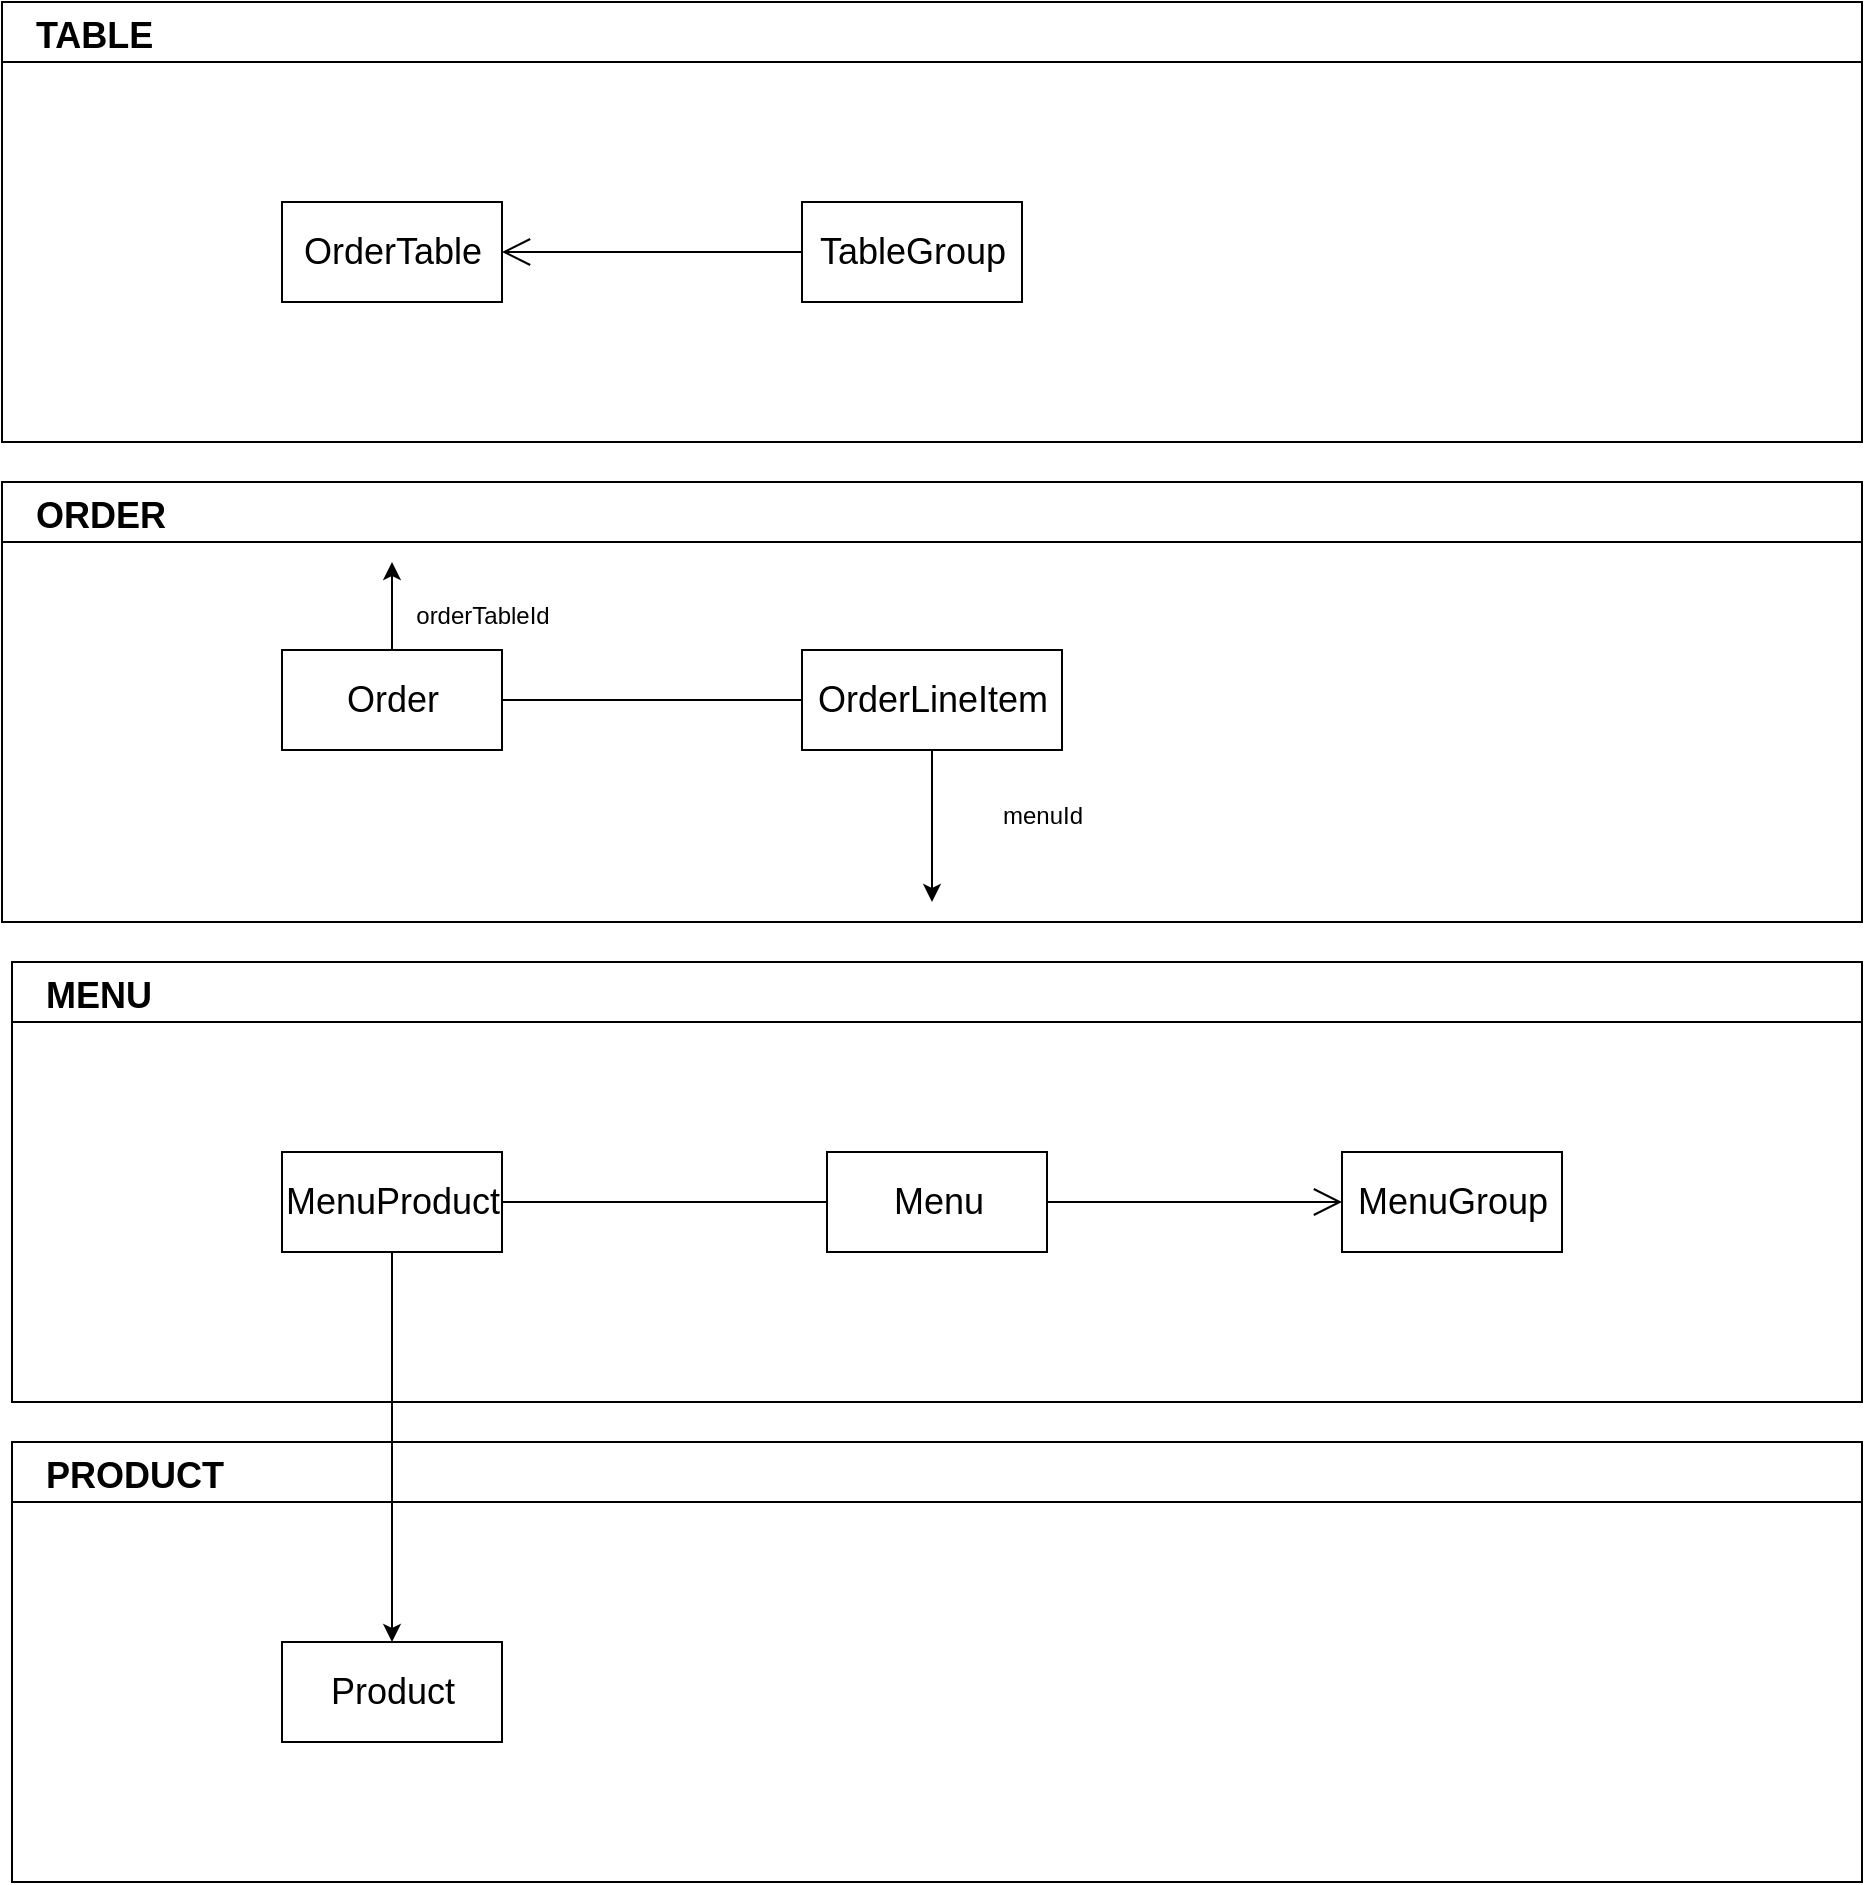 <mxfile version="20.0.1" type="device" pages="4"><diagram id="O6r4Iuk7lOJQtzPQx3vq" name="Page-1"><mxGraphModel dx="1455" dy="818" grid="1" gridSize="10" guides="1" tooltips="1" connect="1" arrows="1" fold="1" page="1" pageScale="1" pageWidth="1169" pageHeight="827" math="0" shadow="0"><root><mxCell id="0"/><mxCell id="1" parent="0"/><mxCell id="WHHkjcQwNsqwwabE_Ko3-62" value="   TABLE" style="swimlane;startSize=30;align=left;fontSize=18;verticalAlign=middle;" vertex="1" parent="1"><mxGeometry x="50" y="40" width="930" height="220" as="geometry"/></mxCell><mxCell id="WHHkjcQwNsqwwabE_Ko3-66" value="TableGroup" style="html=1;labelBackgroundColor=none;labelBorderColor=none;fontSize=18;" vertex="1" parent="WHHkjcQwNsqwwabE_Ko3-62"><mxGeometry x="400" y="100" width="110" height="50" as="geometry"/></mxCell><mxCell id="WHHkjcQwNsqwwabE_Ko3-67" value="OrderTable" style="html=1;labelBackgroundColor=none;labelBorderColor=none;fontSize=18;" vertex="1" parent="WHHkjcQwNsqwwabE_Ko3-62"><mxGeometry x="140" y="100" width="110" height="50" as="geometry"/></mxCell><mxCell id="WHHkjcQwNsqwwabE_Ko3-108" value="" style="endArrow=open;endFill=1;endSize=12;html=1;rounded=0;fontSize=18;entryX=1;entryY=0.5;entryDx=0;entryDy=0;" edge="1" parent="WHHkjcQwNsqwwabE_Ko3-62" source="WHHkjcQwNsqwwabE_Ko3-66" target="WHHkjcQwNsqwwabE_Ko3-67"><mxGeometry width="160" relative="1" as="geometry"><mxPoint x="290" y="149" as="sourcePoint"/><mxPoint x="500" y="120" as="targetPoint"/></mxGeometry></mxCell><mxCell id="WHHkjcQwNsqwwabE_Ko3-70" value="   ORDER" style="swimlane;startSize=30;align=left;fontSize=18;verticalAlign=middle;" vertex="1" parent="1"><mxGeometry x="50" y="280" width="930" height="220" as="geometry"/></mxCell><mxCell id="WHHkjcQwNsqwwabE_Ko3-83" value="Order" style="html=1;labelBackgroundColor=none;labelBorderColor=none;fontSize=18;" vertex="1" parent="WHHkjcQwNsqwwabE_Ko3-70"><mxGeometry x="140" y="84" width="110" height="50" as="geometry"/></mxCell><mxCell id="WHHkjcQwNsqwwabE_Ko3-84" value="OrderLineItem" style="html=1;labelBackgroundColor=none;labelBorderColor=none;fontSize=18;" vertex="1" parent="WHHkjcQwNsqwwabE_Ko3-70"><mxGeometry x="400" y="84" width="130" height="50" as="geometry"/></mxCell><mxCell id="WHHkjcQwNsqwwabE_Ko3-119" value="" style="endArrow=none;html=1;rounded=0;fontSize=18;exitX=1;exitY=0.5;exitDx=0;exitDy=0;entryX=0;entryY=0.5;entryDx=0;entryDy=0;" edge="1" parent="WHHkjcQwNsqwwabE_Ko3-70" source="WHHkjcQwNsqwwabE_Ko3-83" target="WHHkjcQwNsqwwabE_Ko3-84"><mxGeometry width="50" height="50" relative="1" as="geometry"><mxPoint x="510" y="10" as="sourcePoint"/><mxPoint x="560" y="-40" as="targetPoint"/></mxGeometry></mxCell><mxCell id="WHHkjcQwNsqwwabE_Ko3-147" value="&lt;font style=&quot;font-size: 12px;&quot;&gt;orderTableId&lt;/font&gt;" style="text;html=1;align=center;verticalAlign=middle;resizable=0;points=[];autosize=1;strokeColor=none;fillColor=none;fontSize=18;" vertex="1" parent="WHHkjcQwNsqwwabE_Ko3-70"><mxGeometry x="200" y="50" width="80" height="30" as="geometry"/></mxCell><mxCell id="WHHkjcQwNsqwwabE_Ko3-148" value="&lt;span style=&quot;font-size: 12px;&quot;&gt;menuId&lt;/span&gt;" style="text;html=1;align=center;verticalAlign=middle;resizable=0;points=[];autosize=1;strokeColor=none;fillColor=none;fontSize=18;" vertex="1" parent="WHHkjcQwNsqwwabE_Ko3-70"><mxGeometry x="490" y="150" width="60" height="30" as="geometry"/></mxCell><mxCell id="WHHkjcQwNsqwwabE_Ko3-74" value="   MENU" style="swimlane;startSize=30;align=left;fontSize=18;verticalAlign=middle;" vertex="1" parent="1"><mxGeometry x="55" y="520" width="925" height="220" as="geometry"/></mxCell><mxCell id="WHHkjcQwNsqwwabE_Ko3-75" value="MenuGroup" style="html=1;labelBackgroundColor=none;labelBorderColor=none;fontSize=18;" vertex="1" parent="WHHkjcQwNsqwwabE_Ko3-74"><mxGeometry x="665" y="95" width="110" height="50" as="geometry"/></mxCell><mxCell id="WHHkjcQwNsqwwabE_Ko3-76" value="Menu" style="html=1;labelBackgroundColor=none;labelBorderColor=none;fontSize=18;" vertex="1" parent="WHHkjcQwNsqwwabE_Ko3-74"><mxGeometry x="407.5" y="95" width="110" height="50" as="geometry"/></mxCell><mxCell id="WHHkjcQwNsqwwabE_Ko3-82" value="MenuProduct" style="html=1;labelBackgroundColor=none;labelBorderColor=none;fontSize=18;" vertex="1" parent="WHHkjcQwNsqwwabE_Ko3-74"><mxGeometry x="135" y="95" width="110" height="50" as="geometry"/></mxCell><mxCell id="WHHkjcQwNsqwwabE_Ko3-129" value="" style="endArrow=open;endFill=1;endSize=12;html=1;rounded=0;fontSize=18;exitX=1;exitY=0.5;exitDx=0;exitDy=0;" edge="1" parent="WHHkjcQwNsqwwabE_Ko3-74" source="WHHkjcQwNsqwwabE_Ko3-76" target="WHHkjcQwNsqwwabE_Ko3-75"><mxGeometry width="160" relative="1" as="geometry"><mxPoint x="725" y="85" as="sourcePoint"/><mxPoint x="885" y="85" as="targetPoint"/></mxGeometry></mxCell><mxCell id="WHHkjcQwNsqwwabE_Ko3-152" value="" style="endArrow=none;html=1;rounded=0;fontSize=18;exitX=1;exitY=0.5;exitDx=0;exitDy=0;entryX=0;entryY=0.5;entryDx=0;entryDy=0;" edge="1" parent="WHHkjcQwNsqwwabE_Ko3-74" source="WHHkjcQwNsqwwabE_Ko3-82" target="WHHkjcQwNsqwwabE_Ko3-76"><mxGeometry width="50" height="50" relative="1" as="geometry"><mxPoint x="255" y="-121" as="sourcePoint"/><mxPoint x="405" y="-121" as="targetPoint"/></mxGeometry></mxCell><mxCell id="WHHkjcQwNsqwwabE_Ko3-78" value="   PRODUCT" style="swimlane;startSize=30;align=left;fontSize=18;verticalAlign=middle;" vertex="1" parent="1"><mxGeometry x="55" y="760" width="925" height="220" as="geometry"/></mxCell><mxCell id="WHHkjcQwNsqwwabE_Ko3-79" value="Product" style="html=1;labelBackgroundColor=none;labelBorderColor=none;fontSize=18;" vertex="1" parent="WHHkjcQwNsqwwabE_Ko3-78"><mxGeometry x="135" y="100" width="110" height="50" as="geometry"/></mxCell><mxCell id="WHHkjcQwNsqwwabE_Ko3-122" value="" style="endArrow=classic;html=1;rounded=0;fontSize=18;exitX=0.5;exitY=1;exitDx=0;exitDy=0;entryX=0.5;entryY=0;entryDx=0;entryDy=0;" edge="1" parent="1" source="WHHkjcQwNsqwwabE_Ko3-82" target="WHHkjcQwNsqwwabE_Ko3-79"><mxGeometry width="50" height="50" relative="1" as="geometry"><mxPoint x="560" y="640" as="sourcePoint"/><mxPoint x="610" y="590" as="targetPoint"/></mxGeometry></mxCell><mxCell id="WHHkjcQwNsqwwabE_Ko3-146" style="edgeStyle=orthogonalEdgeStyle;rounded=0;orthogonalLoop=1;jettySize=auto;html=1;exitX=0.5;exitY=0;exitDx=0;exitDy=0;fontSize=18;" edge="1" parent="1" source="WHHkjcQwNsqwwabE_Ko3-83"><mxGeometry relative="1" as="geometry"><mxPoint x="245" y="320" as="targetPoint"/></mxGeometry></mxCell><mxCell id="WHHkjcQwNsqwwabE_Ko3-151" style="edgeStyle=orthogonalEdgeStyle;rounded=0;orthogonalLoop=1;jettySize=auto;html=1;exitX=0.5;exitY=1;exitDx=0;exitDy=0;fontSize=12;" edge="1" parent="1" source="WHHkjcQwNsqwwabE_Ko3-84"><mxGeometry relative="1" as="geometry"><mxPoint x="515" y="490" as="targetPoint"/></mxGeometry></mxCell></root></mxGraphModel></diagram><diagram id="nYiZZg1VNFeD1N7vsGv9" name="Page-2"><mxGraphModel dx="1892" dy="1064" grid="1" gridSize="10" guides="1" tooltips="1" connect="1" arrows="1" fold="1" page="1" pageScale="1" pageWidth="1169" pageHeight="827" math="0" shadow="0"><root><mxCell id="0"/><mxCell id="1" parent="0"/><mxCell id="lP3YeYNrX3dCCGJeQcdZ-1" value="   TABLE" style="swimlane;startSize=30;align=left;fontSize=18;verticalAlign=middle;" vertex="1" parent="1"><mxGeometry x="50" y="40" width="930" height="220" as="geometry"/></mxCell><mxCell id="lP3YeYNrX3dCCGJeQcdZ-2" value="TableGroup" style="html=1;labelBackgroundColor=none;labelBorderColor=none;fontSize=18;" vertex="1" parent="lP3YeYNrX3dCCGJeQcdZ-1"><mxGeometry x="400" y="100" width="110" height="50" as="geometry"/></mxCell><mxCell id="lP3YeYNrX3dCCGJeQcdZ-3" value="OrderTable" style="html=1;labelBackgroundColor=none;labelBorderColor=none;fontSize=18;" vertex="1" parent="lP3YeYNrX3dCCGJeQcdZ-1"><mxGeometry x="140" y="100" width="110" height="50" as="geometry"/></mxCell><mxCell id="lP3YeYNrX3dCCGJeQcdZ-4" value="" style="endArrow=open;endFill=1;endSize=12;html=1;rounded=0;fontSize=18;entryX=1;entryY=0.5;entryDx=0;entryDy=0;" edge="1" parent="lP3YeYNrX3dCCGJeQcdZ-1" source="lP3YeYNrX3dCCGJeQcdZ-2" target="lP3YeYNrX3dCCGJeQcdZ-3"><mxGeometry width="160" relative="1" as="geometry"><mxPoint x="290" y="149" as="sourcePoint"/><mxPoint x="500" y="120" as="targetPoint"/></mxGeometry></mxCell><mxCell id="lP3YeYNrX3dCCGJeQcdZ-5" value="   ORDER" style="swimlane;startSize=30;align=left;fontSize=18;verticalAlign=middle;" vertex="1" parent="1"><mxGeometry x="50" y="280" width="930" height="220" as="geometry"/></mxCell><mxCell id="lP3YeYNrX3dCCGJeQcdZ-6" value="Order" style="html=1;labelBackgroundColor=none;labelBorderColor=none;fontSize=18;" vertex="1" parent="lP3YeYNrX3dCCGJeQcdZ-5"><mxGeometry x="140" y="84" width="110" height="50" as="geometry"/></mxCell><mxCell id="lP3YeYNrX3dCCGJeQcdZ-7" value="OrderLineItem" style="html=1;labelBackgroundColor=none;labelBorderColor=none;fontSize=18;" vertex="1" parent="lP3YeYNrX3dCCGJeQcdZ-5"><mxGeometry x="400" y="84" width="130" height="50" as="geometry"/></mxCell><mxCell id="lP3YeYNrX3dCCGJeQcdZ-8" value="" style="endArrow=none;html=1;rounded=0;fontSize=18;exitX=1;exitY=0.5;exitDx=0;exitDy=0;entryX=0;entryY=0.5;entryDx=0;entryDy=0;" edge="1" parent="lP3YeYNrX3dCCGJeQcdZ-5" source="lP3YeYNrX3dCCGJeQcdZ-6" target="lP3YeYNrX3dCCGJeQcdZ-7"><mxGeometry width="50" height="50" relative="1" as="geometry"><mxPoint x="510" y="10" as="sourcePoint"/><mxPoint x="560" y="-40" as="targetPoint"/></mxGeometry></mxCell><mxCell id="lP3YeYNrX3dCCGJeQcdZ-9" value="&lt;font style=&quot;font-size: 12px;&quot;&gt;orderTableId&lt;/font&gt;" style="text;html=1;align=center;verticalAlign=middle;resizable=0;points=[];autosize=1;strokeColor=none;fillColor=none;fontSize=18;" vertex="1" parent="lP3YeYNrX3dCCGJeQcdZ-5"><mxGeometry x="200" y="50" width="80" height="30" as="geometry"/></mxCell><mxCell id="lP3YeYNrX3dCCGJeQcdZ-10" value="&lt;span style=&quot;font-size: 12px;&quot;&gt;menuId&lt;/span&gt;" style="text;html=1;align=center;verticalAlign=middle;resizable=0;points=[];autosize=1;strokeColor=none;fillColor=none;fontSize=18;" vertex="1" parent="lP3YeYNrX3dCCGJeQcdZ-5"><mxGeometry x="490" y="150" width="60" height="30" as="geometry"/></mxCell><mxCell id="lP3YeYNrX3dCCGJeQcdZ-11" value="   MENU" style="swimlane;startSize=30;align=left;fontSize=18;verticalAlign=middle;" vertex="1" parent="1"><mxGeometry x="55" y="520" width="925" height="220" as="geometry"/></mxCell><mxCell id="lP3YeYNrX3dCCGJeQcdZ-12" value="MenuGroup" style="html=1;labelBackgroundColor=none;labelBorderColor=none;fontSize=18;" vertex="1" parent="lP3YeYNrX3dCCGJeQcdZ-11"><mxGeometry x="665" y="95" width="110" height="50" as="geometry"/></mxCell><mxCell id="lP3YeYNrX3dCCGJeQcdZ-13" value="Menu" style="html=1;labelBackgroundColor=none;labelBorderColor=none;fontSize=18;" vertex="1" parent="lP3YeYNrX3dCCGJeQcdZ-11"><mxGeometry x="407.5" y="95" width="110" height="50" as="geometry"/></mxCell><mxCell id="lP3YeYNrX3dCCGJeQcdZ-14" value="MenuProduct" style="html=1;labelBackgroundColor=none;labelBorderColor=none;fontSize=18;" vertex="1" parent="lP3YeYNrX3dCCGJeQcdZ-11"><mxGeometry x="135" y="95" width="110" height="50" as="geometry"/></mxCell><mxCell id="lP3YeYNrX3dCCGJeQcdZ-15" value="" style="endArrow=open;endFill=1;endSize=12;html=1;rounded=0;fontSize=18;exitX=1;exitY=0.5;exitDx=0;exitDy=0;" edge="1" parent="lP3YeYNrX3dCCGJeQcdZ-11" source="lP3YeYNrX3dCCGJeQcdZ-13" target="lP3YeYNrX3dCCGJeQcdZ-12"><mxGeometry width="160" relative="1" as="geometry"><mxPoint x="725" y="85" as="sourcePoint"/><mxPoint x="885" y="85" as="targetPoint"/></mxGeometry></mxCell><mxCell id="lP3YeYNrX3dCCGJeQcdZ-16" value="" style="endArrow=none;html=1;rounded=0;fontSize=18;exitX=1;exitY=0.5;exitDx=0;exitDy=0;entryX=0;entryY=0.5;entryDx=0;entryDy=0;" edge="1" parent="lP3YeYNrX3dCCGJeQcdZ-11" source="lP3YeYNrX3dCCGJeQcdZ-14" target="lP3YeYNrX3dCCGJeQcdZ-13"><mxGeometry width="50" height="50" relative="1" as="geometry"><mxPoint x="255" y="-121" as="sourcePoint"/><mxPoint x="405" y="-121" as="targetPoint"/></mxGeometry></mxCell><mxCell id="lP3YeYNrX3dCCGJeQcdZ-22" value="MenuValidator" style="html=1;labelBackgroundColor=none;labelBorderColor=none;fontSize=18;" vertex="1" parent="lP3YeYNrX3dCCGJeQcdZ-11"><mxGeometry x="215" y="160" width="110" height="50" as="geometry"/></mxCell><mxCell id="lP3YeYNrX3dCCGJeQcdZ-17" value="   PRODUCT" style="swimlane;startSize=30;align=left;fontSize=18;verticalAlign=middle;" vertex="1" parent="1"><mxGeometry x="55" y="760" width="925" height="220" as="geometry"/></mxCell><mxCell id="lP3YeYNrX3dCCGJeQcdZ-18" value="Product" style="html=1;labelBackgroundColor=none;labelBorderColor=none;fontSize=18;" vertex="1" parent="lP3YeYNrX3dCCGJeQcdZ-17"><mxGeometry x="135" y="100" width="110" height="50" as="geometry"/></mxCell><mxCell id="lP3YeYNrX3dCCGJeQcdZ-19" value="" style="endArrow=classic;html=1;rounded=0;fontSize=18;exitX=0.5;exitY=1;exitDx=0;exitDy=0;entryX=0.5;entryY=0;entryDx=0;entryDy=0;" edge="1" parent="1" source="lP3YeYNrX3dCCGJeQcdZ-14" target="lP3YeYNrX3dCCGJeQcdZ-18"><mxGeometry width="50" height="50" relative="1" as="geometry"><mxPoint x="560" y="640" as="sourcePoint"/><mxPoint x="610" y="590" as="targetPoint"/></mxGeometry></mxCell><mxCell id="lP3YeYNrX3dCCGJeQcdZ-20" style="edgeStyle=orthogonalEdgeStyle;rounded=0;orthogonalLoop=1;jettySize=auto;html=1;exitX=0.5;exitY=0;exitDx=0;exitDy=0;fontSize=18;" edge="1" parent="1" source="lP3YeYNrX3dCCGJeQcdZ-6"><mxGeometry relative="1" as="geometry"><mxPoint x="245" y="320" as="targetPoint"/></mxGeometry></mxCell><mxCell id="lP3YeYNrX3dCCGJeQcdZ-21" style="edgeStyle=orthogonalEdgeStyle;rounded=0;orthogonalLoop=1;jettySize=auto;html=1;exitX=0.5;exitY=1;exitDx=0;exitDy=0;fontSize=12;" edge="1" parent="1" source="lP3YeYNrX3dCCGJeQcdZ-7"><mxGeometry relative="1" as="geometry"><mxPoint x="515" y="490" as="targetPoint"/></mxGeometry></mxCell></root></mxGraphModel></diagram><diagram name="Page-1" id="19b2uFHl5lTyW5O_dzsg"><mxGraphModel dx="1455" dy="818" grid="1" gridSize="10" guides="1" tooltips="1" connect="1" arrows="1" fold="1" page="1" pageScale="1" pageWidth="1169" pageHeight="827" math="0" shadow="0"><root><mxCell id="0"/><mxCell id="1" parent="0"/><mxCell id="WHHkjcQwNsqwwabE_Ko3-62" value="   TABLE" style="swimlane;startSize=30;align=left;fontSize=18;verticalAlign=middle;" vertex="1" parent="1"><mxGeometry x="50" y="40" width="930" height="220" as="geometry"/></mxCell><mxCell id="WHHkjcQwNsqwwabE_Ko3-66" value="TableGroup" style="html=1;labelBackgroundColor=none;labelBorderColor=none;fontSize=18;" vertex="1" parent="WHHkjcQwNsqwwabE_Ko3-62"><mxGeometry x="400" y="100" width="110" height="50" as="geometry"/></mxCell><mxCell id="WHHkjcQwNsqwwabE_Ko3-67" value="OrderTable" style="html=1;labelBackgroundColor=none;labelBorderColor=none;fontSize=18;" vertex="1" parent="WHHkjcQwNsqwwabE_Ko3-62"><mxGeometry x="140" y="100" width="110" height="50" as="geometry"/></mxCell><mxCell id="WHHkjcQwNsqwwabE_Ko3-108" value="" style="endArrow=open;endFill=1;endSize=12;html=1;rounded=0;fontSize=18;entryX=1;entryY=0.5;entryDx=0;entryDy=0;" edge="1" parent="WHHkjcQwNsqwwabE_Ko3-62" source="WHHkjcQwNsqwwabE_Ko3-66" target="WHHkjcQwNsqwwabE_Ko3-67"><mxGeometry width="160" relative="1" as="geometry"><mxPoint x="290" y="149" as="sourcePoint"/><mxPoint x="500" y="120" as="targetPoint"/></mxGeometry></mxCell><mxCell id="WHHkjcQwNsqwwabE_Ko3-70" value="   ORDER" style="swimlane;startSize=30;align=left;fontSize=18;verticalAlign=middle;" vertex="1" parent="1"><mxGeometry x="50" y="280" width="930" height="220" as="geometry"/></mxCell><mxCell id="WHHkjcQwNsqwwabE_Ko3-83" value="Order" style="html=1;labelBackgroundColor=none;labelBorderColor=none;fontSize=18;" vertex="1" parent="WHHkjcQwNsqwwabE_Ko3-70"><mxGeometry x="140" y="84" width="110" height="50" as="geometry"/></mxCell><mxCell id="WHHkjcQwNsqwwabE_Ko3-84" value="OrderLineItem" style="html=1;labelBackgroundColor=none;labelBorderColor=none;fontSize=18;" vertex="1" parent="WHHkjcQwNsqwwabE_Ko3-70"><mxGeometry x="400" y="84" width="130" height="50" as="geometry"/></mxCell><mxCell id="WHHkjcQwNsqwwabE_Ko3-119" value="" style="endArrow=none;html=1;rounded=0;fontSize=18;exitX=1;exitY=0.5;exitDx=0;exitDy=0;entryX=0;entryY=0.5;entryDx=0;entryDy=0;" edge="1" parent="WHHkjcQwNsqwwabE_Ko3-70" source="WHHkjcQwNsqwwabE_Ko3-83" target="WHHkjcQwNsqwwabE_Ko3-84"><mxGeometry width="50" height="50" relative="1" as="geometry"><mxPoint x="510" y="10" as="sourcePoint"/><mxPoint x="560" y="-40" as="targetPoint"/></mxGeometry></mxCell><mxCell id="WHHkjcQwNsqwwabE_Ko3-147" value="&lt;font style=&quot;font-size: 12px;&quot;&gt;orderTableId&lt;/font&gt;" style="text;html=1;align=center;verticalAlign=middle;resizable=0;points=[];autosize=1;strokeColor=none;fillColor=none;fontSize=18;" vertex="1" parent="WHHkjcQwNsqwwabE_Ko3-70"><mxGeometry x="200" y="50" width="80" height="30" as="geometry"/></mxCell><mxCell id="WHHkjcQwNsqwwabE_Ko3-148" value="&lt;span style=&quot;font-size: 12px;&quot;&gt;menuId&lt;/span&gt;" style="text;html=1;align=center;verticalAlign=middle;resizable=0;points=[];autosize=1;strokeColor=none;fillColor=none;fontSize=18;" vertex="1" parent="WHHkjcQwNsqwwabE_Ko3-70"><mxGeometry x="490" y="150" width="60" height="30" as="geometry"/></mxCell><mxCell id="WHHkjcQwNsqwwabE_Ko3-74" value="   MENU" style="swimlane;startSize=30;align=left;fontSize=18;verticalAlign=middle;" vertex="1" parent="1"><mxGeometry x="55" y="520" width="925" height="220" as="geometry"/></mxCell><mxCell id="WHHkjcQwNsqwwabE_Ko3-75" value="MenuGroup" style="html=1;labelBackgroundColor=none;labelBorderColor=none;fontSize=18;" vertex="1" parent="WHHkjcQwNsqwwabE_Ko3-74"><mxGeometry x="665" y="95" width="110" height="50" as="geometry"/></mxCell><mxCell id="WHHkjcQwNsqwwabE_Ko3-76" value="Menu" style="html=1;labelBackgroundColor=none;labelBorderColor=none;fontSize=18;" vertex="1" parent="WHHkjcQwNsqwwabE_Ko3-74"><mxGeometry x="407.5" y="95" width="110" height="50" as="geometry"/></mxCell><mxCell id="WHHkjcQwNsqwwabE_Ko3-82" value="MenuProduct" style="html=1;labelBackgroundColor=none;labelBorderColor=none;fontSize=18;" vertex="1" parent="WHHkjcQwNsqwwabE_Ko3-74"><mxGeometry x="135" y="95" width="110" height="50" as="geometry"/></mxCell><mxCell id="WHHkjcQwNsqwwabE_Ko3-129" value="" style="endArrow=open;endFill=1;endSize=12;html=1;rounded=0;fontSize=18;exitX=1;exitY=0.5;exitDx=0;exitDy=0;" edge="1" parent="WHHkjcQwNsqwwabE_Ko3-74" source="WHHkjcQwNsqwwabE_Ko3-76" target="WHHkjcQwNsqwwabE_Ko3-75"><mxGeometry width="160" relative="1" as="geometry"><mxPoint x="725" y="85" as="sourcePoint"/><mxPoint x="885" y="85" as="targetPoint"/></mxGeometry></mxCell><mxCell id="WHHkjcQwNsqwwabE_Ko3-152" value="" style="endArrow=none;html=1;rounded=0;fontSize=18;exitX=1;exitY=0.5;exitDx=0;exitDy=0;entryX=0;entryY=0.5;entryDx=0;entryDy=0;" edge="1" parent="WHHkjcQwNsqwwabE_Ko3-74" source="WHHkjcQwNsqwwabE_Ko3-82" target="WHHkjcQwNsqwwabE_Ko3-76"><mxGeometry width="50" height="50" relative="1" as="geometry"><mxPoint x="255" y="-121" as="sourcePoint"/><mxPoint x="405" y="-121" as="targetPoint"/></mxGeometry></mxCell><mxCell id="WHHkjcQwNsqwwabE_Ko3-78" value="   PRODUCT" style="swimlane;startSize=30;align=left;fontSize=18;verticalAlign=middle;" vertex="1" parent="1"><mxGeometry x="55" y="760" width="925" height="220" as="geometry"/></mxCell><mxCell id="WHHkjcQwNsqwwabE_Ko3-79" value="Product" style="html=1;labelBackgroundColor=none;labelBorderColor=none;fontSize=18;" vertex="1" parent="WHHkjcQwNsqwwabE_Ko3-78"><mxGeometry x="135" y="100" width="110" height="50" as="geometry"/></mxCell><mxCell id="WHHkjcQwNsqwwabE_Ko3-122" value="" style="endArrow=classic;html=1;rounded=0;fontSize=18;exitX=0.5;exitY=1;exitDx=0;exitDy=0;entryX=0.5;entryY=0;entryDx=0;entryDy=0;" edge="1" parent="1" source="WHHkjcQwNsqwwabE_Ko3-82" target="WHHkjcQwNsqwwabE_Ko3-79"><mxGeometry width="50" height="50" relative="1" as="geometry"><mxPoint x="560" y="640" as="sourcePoint"/><mxPoint x="610" y="590" as="targetPoint"/></mxGeometry></mxCell><mxCell id="WHHkjcQwNsqwwabE_Ko3-146" style="edgeStyle=orthogonalEdgeStyle;rounded=0;orthogonalLoop=1;jettySize=auto;html=1;exitX=0.5;exitY=0;exitDx=0;exitDy=0;fontSize=18;" edge="1" parent="1" source="WHHkjcQwNsqwwabE_Ko3-83"><mxGeometry relative="1" as="geometry"><mxPoint x="245" y="320" as="targetPoint"/></mxGeometry></mxCell><mxCell id="WHHkjcQwNsqwwabE_Ko3-151" style="edgeStyle=orthogonalEdgeStyle;rounded=0;orthogonalLoop=1;jettySize=auto;html=1;exitX=0.5;exitY=1;exitDx=0;exitDy=0;fontSize=12;" edge="1" parent="1" source="WHHkjcQwNsqwwabE_Ko3-84"><mxGeometry relative="1" as="geometry"><mxPoint x="515" y="490" as="targetPoint"/></mxGeometry></mxCell></root></mxGraphModel></diagram><diagram name="Page-2" id="rvC1TRqUQwtuOLdS8pl4"><mxGraphModel dx="1892" dy="1064" grid="1" gridSize="10" guides="1" tooltips="1" connect="1" arrows="1" fold="1" page="1" pageScale="1" pageWidth="1169" pageHeight="827" math="0" shadow="0"><root><mxCell id="0"/><mxCell id="1" parent="0"/><mxCell id="lP3YeYNrX3dCCGJeQcdZ-1" value="   TABLE" style="swimlane;startSize=30;align=left;fontSize=18;verticalAlign=middle;" vertex="1" parent="1"><mxGeometry x="50" y="40" width="930" height="220" as="geometry"/></mxCell><mxCell id="lP3YeYNrX3dCCGJeQcdZ-2" value="TableGroup" style="html=1;labelBackgroundColor=none;labelBorderColor=none;fontSize=18;" vertex="1" parent="lP3YeYNrX3dCCGJeQcdZ-1"><mxGeometry x="400" y="100" width="110" height="50" as="geometry"/></mxCell><mxCell id="lP3YeYNrX3dCCGJeQcdZ-3" value="OrderTable" style="html=1;labelBackgroundColor=none;labelBorderColor=none;fontSize=18;" vertex="1" parent="lP3YeYNrX3dCCGJeQcdZ-1"><mxGeometry x="140" y="100" width="110" height="50" as="geometry"/></mxCell><mxCell id="lP3YeYNrX3dCCGJeQcdZ-4" value="" style="endArrow=open;endFill=1;endSize=12;html=1;rounded=0;fontSize=18;entryX=1;entryY=0.5;entryDx=0;entryDy=0;" edge="1" parent="lP3YeYNrX3dCCGJeQcdZ-1" source="lP3YeYNrX3dCCGJeQcdZ-2" target="lP3YeYNrX3dCCGJeQcdZ-3"><mxGeometry width="160" relative="1" as="geometry"><mxPoint x="290" y="149" as="sourcePoint"/><mxPoint x="500" y="120" as="targetPoint"/></mxGeometry></mxCell><mxCell id="lP3YeYNrX3dCCGJeQcdZ-5" value="   ORDER" style="swimlane;startSize=30;align=left;fontSize=18;verticalAlign=middle;" vertex="1" parent="1"><mxGeometry x="50" y="280" width="930" height="220" as="geometry"/></mxCell><mxCell id="lP3YeYNrX3dCCGJeQcdZ-6" value="Order" style="html=1;labelBackgroundColor=none;labelBorderColor=none;fontSize=18;" vertex="1" parent="lP3YeYNrX3dCCGJeQcdZ-5"><mxGeometry x="140" y="84" width="110" height="50" as="geometry"/></mxCell><mxCell id="lP3YeYNrX3dCCGJeQcdZ-7" value="OrderLineItem" style="html=1;labelBackgroundColor=none;labelBorderColor=none;fontSize=18;" vertex="1" parent="lP3YeYNrX3dCCGJeQcdZ-5"><mxGeometry x="400" y="84" width="130" height="50" as="geometry"/></mxCell><mxCell id="lP3YeYNrX3dCCGJeQcdZ-8" value="" style="endArrow=none;html=1;rounded=0;fontSize=18;exitX=1;exitY=0.5;exitDx=0;exitDy=0;entryX=0;entryY=0.5;entryDx=0;entryDy=0;" edge="1" parent="lP3YeYNrX3dCCGJeQcdZ-5" source="lP3YeYNrX3dCCGJeQcdZ-6" target="lP3YeYNrX3dCCGJeQcdZ-7"><mxGeometry width="50" height="50" relative="1" as="geometry"><mxPoint x="510" y="10" as="sourcePoint"/><mxPoint x="560" y="-40" as="targetPoint"/></mxGeometry></mxCell><mxCell id="lP3YeYNrX3dCCGJeQcdZ-9" value="&lt;font style=&quot;font-size: 12px;&quot;&gt;orderTableId&lt;/font&gt;" style="text;html=1;align=center;verticalAlign=middle;resizable=0;points=[];autosize=1;strokeColor=none;fillColor=none;fontSize=18;" vertex="1" parent="lP3YeYNrX3dCCGJeQcdZ-5"><mxGeometry x="200" y="50" width="80" height="30" as="geometry"/></mxCell><mxCell id="lP3YeYNrX3dCCGJeQcdZ-10" value="&lt;span style=&quot;font-size: 12px;&quot;&gt;menuId&lt;/span&gt;" style="text;html=1;align=center;verticalAlign=middle;resizable=0;points=[];autosize=1;strokeColor=none;fillColor=none;fontSize=18;" vertex="1" parent="lP3YeYNrX3dCCGJeQcdZ-5"><mxGeometry x="490" y="150" width="60" height="30" as="geometry"/></mxCell><mxCell id="lP3YeYNrX3dCCGJeQcdZ-11" value="   MENU" style="swimlane;startSize=30;align=left;fontSize=18;verticalAlign=middle;" vertex="1" parent="1"><mxGeometry x="55" y="520" width="925" height="220" as="geometry"/></mxCell><mxCell id="lP3YeYNrX3dCCGJeQcdZ-12" value="MenuGroup" style="html=1;labelBackgroundColor=none;labelBorderColor=none;fontSize=18;" vertex="1" parent="lP3YeYNrX3dCCGJeQcdZ-11"><mxGeometry x="665" y="95" width="110" height="50" as="geometry"/></mxCell><mxCell id="lP3YeYNrX3dCCGJeQcdZ-13" value="Menu" style="html=1;labelBackgroundColor=none;labelBorderColor=none;fontSize=18;" vertex="1" parent="lP3YeYNrX3dCCGJeQcdZ-11"><mxGeometry x="407.5" y="95" width="110" height="50" as="geometry"/></mxCell><mxCell id="lP3YeYNrX3dCCGJeQcdZ-14" value="MenuProduct" style="html=1;labelBackgroundColor=none;labelBorderColor=none;fontSize=18;" vertex="1" parent="lP3YeYNrX3dCCGJeQcdZ-11"><mxGeometry x="135" y="95" width="110" height="50" as="geometry"/></mxCell><mxCell id="lP3YeYNrX3dCCGJeQcdZ-15" value="" style="endArrow=open;endFill=1;endSize=12;html=1;rounded=0;fontSize=18;exitX=1;exitY=0.5;exitDx=0;exitDy=0;" edge="1" parent="lP3YeYNrX3dCCGJeQcdZ-11" source="lP3YeYNrX3dCCGJeQcdZ-13" target="lP3YeYNrX3dCCGJeQcdZ-12"><mxGeometry width="160" relative="1" as="geometry"><mxPoint x="725" y="85" as="sourcePoint"/><mxPoint x="885" y="85" as="targetPoint"/></mxGeometry></mxCell><mxCell id="lP3YeYNrX3dCCGJeQcdZ-16" value="" style="endArrow=none;html=1;rounded=0;fontSize=18;exitX=1;exitY=0.5;exitDx=0;exitDy=0;entryX=0;entryY=0.5;entryDx=0;entryDy=0;" edge="1" parent="lP3YeYNrX3dCCGJeQcdZ-11" source="lP3YeYNrX3dCCGJeQcdZ-14" target="lP3YeYNrX3dCCGJeQcdZ-13"><mxGeometry width="50" height="50" relative="1" as="geometry"><mxPoint x="255" y="-121" as="sourcePoint"/><mxPoint x="405" y="-121" as="targetPoint"/></mxGeometry></mxCell><mxCell id="lP3YeYNrX3dCCGJeQcdZ-22" value="MenuValidator" style="html=1;labelBackgroundColor=none;labelBorderColor=none;fontSize=18;" vertex="1" parent="lP3YeYNrX3dCCGJeQcdZ-11"><mxGeometry x="215" y="160" width="110" height="50" as="geometry"/></mxCell><mxCell id="lP3YeYNrX3dCCGJeQcdZ-17" value="   PRODUCT" style="swimlane;startSize=30;align=left;fontSize=18;verticalAlign=middle;" vertex="1" parent="1"><mxGeometry x="55" y="760" width="925" height="220" as="geometry"/></mxCell><mxCell id="lP3YeYNrX3dCCGJeQcdZ-18" value="Product" style="html=1;labelBackgroundColor=none;labelBorderColor=none;fontSize=18;" vertex="1" parent="lP3YeYNrX3dCCGJeQcdZ-17"><mxGeometry x="135" y="100" width="110" height="50" as="geometry"/></mxCell><mxCell id="lP3YeYNrX3dCCGJeQcdZ-19" value="" style="endArrow=classic;html=1;rounded=0;fontSize=18;exitX=0.5;exitY=1;exitDx=0;exitDy=0;entryX=0.5;entryY=0;entryDx=0;entryDy=0;" edge="1" parent="1" source="lP3YeYNrX3dCCGJeQcdZ-14" target="lP3YeYNrX3dCCGJeQcdZ-18"><mxGeometry width="50" height="50" relative="1" as="geometry"><mxPoint x="560" y="640" as="sourcePoint"/><mxPoint x="610" y="590" as="targetPoint"/></mxGeometry></mxCell><mxCell id="lP3YeYNrX3dCCGJeQcdZ-20" style="edgeStyle=orthogonalEdgeStyle;rounded=0;orthogonalLoop=1;jettySize=auto;html=1;exitX=0.5;exitY=0;exitDx=0;exitDy=0;fontSize=18;" edge="1" parent="1" source="lP3YeYNrX3dCCGJeQcdZ-6"><mxGeometry relative="1" as="geometry"><mxPoint x="245" y="320" as="targetPoint"/></mxGeometry></mxCell><mxCell id="lP3YeYNrX3dCCGJeQcdZ-21" style="edgeStyle=orthogonalEdgeStyle;rounded=0;orthogonalLoop=1;jettySize=auto;html=1;exitX=0.5;exitY=1;exitDx=0;exitDy=0;fontSize=12;" edge="1" parent="1" source="lP3YeYNrX3dCCGJeQcdZ-7"><mxGeometry relative="1" as="geometry"><mxPoint x="515" y="490" as="targetPoint"/></mxGeometry></mxCell></root></mxGraphModel></diagram></mxfile>